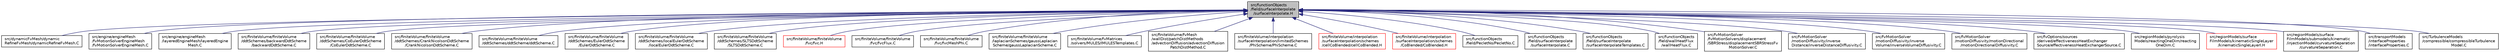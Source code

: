 digraph "src/functionObjects/field/surfaceInterpolate/surfaceInterpolate.H"
{
  bgcolor="transparent";
  edge [fontname="Helvetica",fontsize="10",labelfontname="Helvetica",labelfontsize="10"];
  node [fontname="Helvetica",fontsize="10",shape=record];
  Node98 [label="src/functionObjects\l/field/surfaceInterpolate\l/surfaceInterpolate.H",height=0.2,width=0.4,color="black", fillcolor="grey75", style="filled", fontcolor="black"];
  Node98 -> Node99 [dir="back",color="midnightblue",fontsize="10",style="solid",fontname="Helvetica"];
  Node99 [label="src/dynamicFvMesh/dynamic\lRefineFvMesh/dynamicRefineFvMesh.C",height=0.2,width=0.4,color="black",URL="$a00269.html"];
  Node98 -> Node100 [dir="back",color="midnightblue",fontsize="10",style="solid",fontname="Helvetica"];
  Node100 [label="src/engine/engineMesh\l/fvMotionSolverEngineMesh\l/fvMotionSolverEngineMesh.C",height=0.2,width=0.4,color="black",URL="$a01046.html"];
  Node98 -> Node101 [dir="back",color="midnightblue",fontsize="10",style="solid",fontname="Helvetica"];
  Node101 [label="src/engine/engineMesh\l/layeredEngineMesh/layeredEngine\lMesh.C",height=0.2,width=0.4,color="black",URL="$a01052.html"];
  Node98 -> Node102 [dir="back",color="midnightblue",fontsize="10",style="solid",fontname="Helvetica"];
  Node102 [label="src/finiteVolume/finiteVolume\l/ddtSchemes/backwardDdtScheme\l/backwardDdtScheme.C",height=0.2,width=0.4,color="black",URL="$a02984.html"];
  Node98 -> Node103 [dir="back",color="midnightblue",fontsize="10",style="solid",fontname="Helvetica"];
  Node103 [label="src/finiteVolume/finiteVolume\l/ddtSchemes/CoEulerDdtScheme\l/CoEulerDdtScheme.C",height=0.2,width=0.4,color="black",URL="$a03002.html"];
  Node98 -> Node104 [dir="back",color="midnightblue",fontsize="10",style="solid",fontname="Helvetica"];
  Node104 [label="src/finiteVolume/finiteVolume\l/ddtSchemes/CrankNicolsonDdtScheme\l/CrankNicolsonDdtScheme.C",height=0.2,width=0.4,color="black",URL="$a03011.html"];
  Node98 -> Node105 [dir="back",color="midnightblue",fontsize="10",style="solid",fontname="Helvetica"];
  Node105 [label="src/finiteVolume/finiteVolume\l/ddtSchemes/ddtScheme/ddtScheme.C",height=0.2,width=0.4,color="black",URL="$a03020.html"];
  Node98 -> Node106 [dir="back",color="midnightblue",fontsize="10",style="solid",fontname="Helvetica"];
  Node106 [label="src/finiteVolume/finiteVolume\l/ddtSchemes/EulerDdtScheme\l/EulerDdtScheme.C",height=0.2,width=0.4,color="black",URL="$a03029.html"];
  Node98 -> Node107 [dir="back",color="midnightblue",fontsize="10",style="solid",fontname="Helvetica"];
  Node107 [label="src/finiteVolume/finiteVolume\l/ddtSchemes/localEulerDdtScheme\l/localEulerDdtScheme.C",height=0.2,width=0.4,color="black",URL="$a03041.html"];
  Node98 -> Node108 [dir="back",color="midnightblue",fontsize="10",style="solid",fontname="Helvetica"];
  Node108 [label="src/finiteVolume/finiteVolume\l/ddtSchemes/SLTSDdtScheme\l/SLTSDdtScheme.C",height=0.2,width=0.4,color="black",URL="$a03050.html"];
  Node98 -> Node109 [dir="back",color="midnightblue",fontsize="10",style="solid",fontname="Helvetica"];
  Node109 [label="src/finiteVolume/finiteVolume\l/fvc/fvc.H",height=0.2,width=0.4,color="red",URL="$a03092.html"];
  Node98 -> Node124 [dir="back",color="midnightblue",fontsize="10",style="solid",fontname="Helvetica"];
  Node124 [label="src/finiteVolume/finiteVolume\l/fvc/fvcFlux.C",height=0.2,width=0.4,color="black",URL="$a03137.html"];
  Node98 -> Node125 [dir="back",color="midnightblue",fontsize="10",style="solid",fontname="Helvetica"];
  Node125 [label="src/finiteVolume/finiteVolume\l/fvc/fvcMeshPhi.C",height=0.2,width=0.4,color="black",URL="$a03164.html"];
  Node98 -> Node126 [dir="back",color="midnightblue",fontsize="10",style="solid",fontname="Helvetica"];
  Node126 [label="src/finiteVolume/finiteVolume\l/laplacianSchemes/gaussLaplacian\lScheme/gaussLaplacianScheme.C",height=0.2,width=0.4,color="black",URL="$a03353.html"];
  Node98 -> Node127 [dir="back",color="midnightblue",fontsize="10",style="solid",fontname="Helvetica"];
  Node127 [label="src/finiteVolume/fvMatrices\l/solvers/MULES/IMULESTemplates.C",height=0.2,width=0.4,color="black",URL="$a03500.html"];
  Node98 -> Node128 [dir="back",color="midnightblue",fontsize="10",style="solid",fontname="Helvetica"];
  Node128 [label="src/finiteVolume/fvMesh\l/wallDist/patchDistMethods\l/advectionDiffusion/advectionDiffusion\lPatchDistMethod.C",height=0.2,width=0.4,color="black",URL="$a03902.html"];
  Node98 -> Node129 [dir="back",color="midnightblue",fontsize="10",style="solid",fontname="Helvetica"];
  Node129 [label="src/finiteVolume/interpolation\l/surfaceInterpolation/limitedSchemes\l/PhiScheme/PhiScheme.C",height=0.2,width=0.4,color="black",URL="$a04181.html"];
  Node98 -> Node130 [dir="back",color="midnightblue",fontsize="10",style="solid",fontname="Helvetica"];
  Node130 [label="src/finiteVolume/interpolation\l/surfaceInterpolation/schemes\l/cellCoBlended/cellCoBlended.H",height=0.2,width=0.4,color="red",URL="$a04301.html"];
  Node98 -> Node132 [dir="back",color="midnightblue",fontsize="10",style="solid",fontname="Helvetica"];
  Node132 [label="src/finiteVolume/interpolation\l/surfaceInterpolation/schemes\l/CoBlended/CoBlended.H",height=0.2,width=0.4,color="red",URL="$a04322.html"];
  Node98 -> Node134 [dir="back",color="midnightblue",fontsize="10",style="solid",fontname="Helvetica"];
  Node134 [label="src/functionObjects\l/field/PecletNo/PecletNo.C",height=0.2,width=0.4,color="black",URL="$a04739.html"];
  Node98 -> Node135 [dir="back",color="midnightblue",fontsize="10",style="solid",fontname="Helvetica"];
  Node135 [label="src/functionObjects\l/field/surfaceInterpolate\l/surfaceInterpolate.C",height=0.2,width=0.4,color="black",URL="$a41732.html"];
  Node98 -> Node136 [dir="back",color="midnightblue",fontsize="10",style="solid",fontname="Helvetica"];
  Node136 [label="src/functionObjects\l/field/surfaceInterpolate\l/surfaceInterpolateTemplates.C",height=0.2,width=0.4,color="black",URL="$a04814.html"];
  Node98 -> Node137 [dir="back",color="midnightblue",fontsize="10",style="solid",fontname="Helvetica"];
  Node137 [label="src/functionObjects\l/field/wallHeatFlux\l/wallHeatFlux.C",height=0.2,width=0.4,color="black",URL="$a04859.html"];
  Node98 -> Node138 [dir="back",color="midnightblue",fontsize="10",style="solid",fontname="Helvetica"];
  Node138 [label="src/fvMotionSolver\l/fvMotionSolvers/displacement\l/SBRStress/displacementSBRStressFv\lMotionSolver.C",height=0.2,width=0.4,color="black",URL="$a05054.html"];
  Node98 -> Node139 [dir="back",color="midnightblue",fontsize="10",style="solid",fontname="Helvetica"];
  Node139 [label="src/fvMotionSolver\l/motionDiffusivity/inverse\lDistance/inverseDistanceDiffusivity.C",height=0.2,width=0.4,color="black",URL="$a05114.html"];
  Node98 -> Node140 [dir="back",color="midnightblue",fontsize="10",style="solid",fontname="Helvetica"];
  Node140 [label="src/fvMotionSolver\l/motionDiffusivity/inverse\lVolume/inverseVolumeDiffusivity.C",height=0.2,width=0.4,color="black",URL="$a05132.html"];
  Node98 -> Node141 [dir="back",color="midnightblue",fontsize="10",style="solid",fontname="Helvetica"];
  Node141 [label="src/fvMotionSolver\l/motionDiffusivity/motionDirectional\l/motionDirectionalDiffusivity.C",height=0.2,width=0.4,color="black",URL="$a05156.html"];
  Node98 -> Node142 [dir="back",color="midnightblue",fontsize="10",style="solid",fontname="Helvetica"];
  Node142 [label="src/fvOptions/sources\l/derived/effectivenessHeatExchanger\lSource/effectivenessHeatExchangerSource.C",height=0.2,width=0.4,color="black",URL="$a05306.html"];
  Node98 -> Node143 [dir="back",color="midnightblue",fontsize="10",style="solid",fontname="Helvetica"];
  Node143 [label="src/regionModels/pyrolysis\lModels/reactingOneDim/reacting\lOneDim.C",height=0.2,width=0.4,color="black",URL="$a14090.html"];
  Node98 -> Node144 [dir="back",color="midnightblue",fontsize="10",style="solid",fontname="Helvetica"];
  Node144 [label="src/regionModels/surface\lFilmModels/kinematicSingleLayer\l/kinematicSingleLayerI.H",height=0.2,width=0.4,color="red",URL="$a14216.html"];
  Node98 -> Node152 [dir="back",color="midnightblue",fontsize="10",style="solid",fontname="Helvetica"];
  Node152 [label="src/regionModels/surface\lFilmModels/submodels/kinematic\l/injectionModel/curvatureSeparation\l/curvatureSeparation.C",height=0.2,width=0.4,color="black",URL="$a14303.html"];
  Node98 -> Node165 [dir="back",color="midnightblue",fontsize="10",style="solid",fontname="Helvetica"];
  Node165 [label="src/transportModels\l/interfaceProperties\l/interfaceProperties.C",height=0.2,width=0.4,color="black",URL="$a17363.html"];
  Node98 -> Node166 [dir="back",color="midnightblue",fontsize="10",style="solid",fontname="Helvetica"];
  Node166 [label="src/TurbulenceModels\l/compressible/compressibleTurbulence\lModel.C",height=0.2,width=0.4,color="black",URL="$a17552.html"];
}
